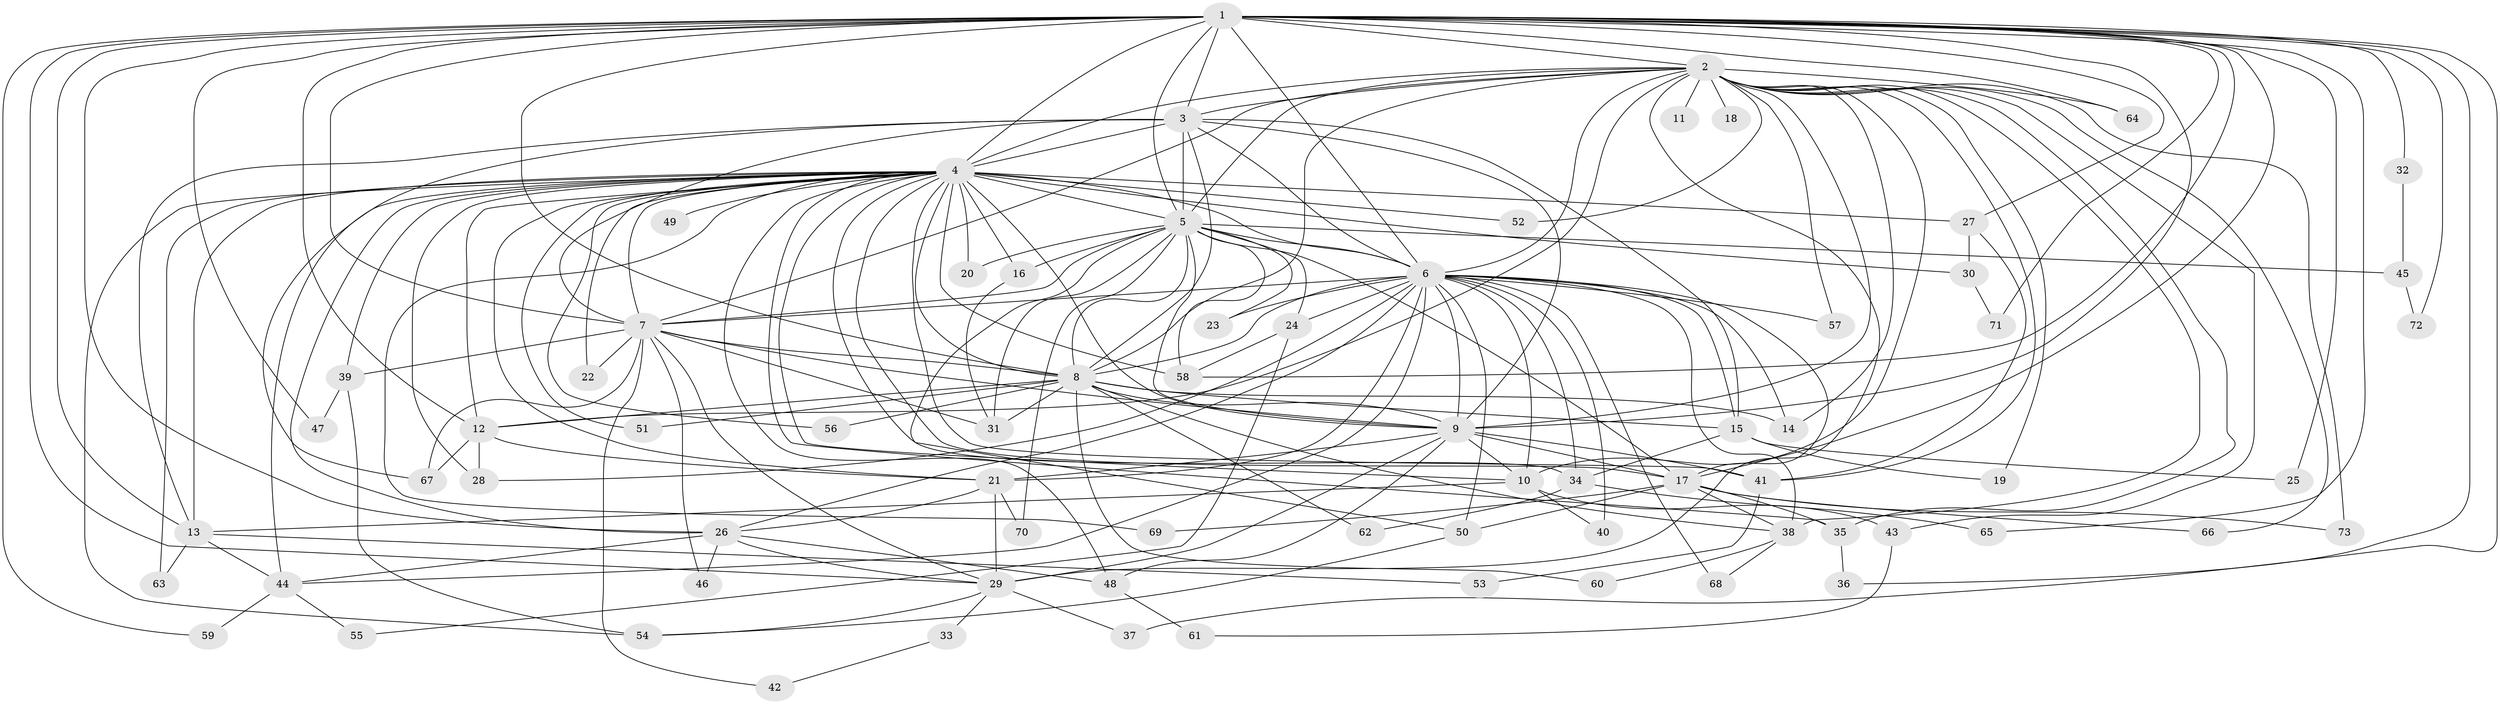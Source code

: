 // original degree distribution, {33: 0.006896551724137931, 31: 0.006896551724137931, 14: 0.006896551724137931, 30: 0.006896551724137931, 21: 0.006896551724137931, 27: 0.006896551724137931, 20: 0.006896551724137931, 22: 0.006896551724137931, 23: 0.006896551724137931, 26: 0.006896551724137931, 5: 0.06896551724137931, 2: 0.5517241379310345, 3: 0.19310344827586207, 8: 0.013793103448275862, 4: 0.06206896551724138, 6: 0.034482758620689655, 7: 0.006896551724137931}
// Generated by graph-tools (version 1.1) at 2025/34/03/09/25 02:34:51]
// undirected, 73 vertices, 196 edges
graph export_dot {
graph [start="1"]
  node [color=gray90,style=filled];
  1;
  2;
  3;
  4;
  5;
  6;
  7;
  8;
  9;
  10;
  11;
  12;
  13;
  14;
  15;
  16;
  17;
  18;
  19;
  20;
  21;
  22;
  23;
  24;
  25;
  26;
  27;
  28;
  29;
  30;
  31;
  32;
  33;
  34;
  35;
  36;
  37;
  38;
  39;
  40;
  41;
  42;
  43;
  44;
  45;
  46;
  47;
  48;
  49;
  50;
  51;
  52;
  53;
  54;
  55;
  56;
  57;
  58;
  59;
  60;
  61;
  62;
  63;
  64;
  65;
  66;
  67;
  68;
  69;
  70;
  71;
  72;
  73;
  1 -- 2 [weight=1.0];
  1 -- 3 [weight=2.0];
  1 -- 4 [weight=3.0];
  1 -- 5 [weight=1.0];
  1 -- 6 [weight=2.0];
  1 -- 7 [weight=1.0];
  1 -- 8 [weight=1.0];
  1 -- 9 [weight=1.0];
  1 -- 12 [weight=2.0];
  1 -- 13 [weight=1.0];
  1 -- 17 [weight=2.0];
  1 -- 25 [weight=1.0];
  1 -- 26 [weight=1.0];
  1 -- 27 [weight=1.0];
  1 -- 29 [weight=1.0];
  1 -- 32 [weight=1.0];
  1 -- 36 [weight=2.0];
  1 -- 37 [weight=1.0];
  1 -- 47 [weight=1.0];
  1 -- 58 [weight=1.0];
  1 -- 59 [weight=1.0];
  1 -- 64 [weight=1.0];
  1 -- 65 [weight=1.0];
  1 -- 71 [weight=1.0];
  1 -- 72 [weight=1.0];
  2 -- 3 [weight=2.0];
  2 -- 4 [weight=2.0];
  2 -- 5 [weight=1.0];
  2 -- 6 [weight=3.0];
  2 -- 7 [weight=2.0];
  2 -- 8 [weight=2.0];
  2 -- 9 [weight=1.0];
  2 -- 10 [weight=1.0];
  2 -- 11 [weight=1.0];
  2 -- 12 [weight=1.0];
  2 -- 14 [weight=1.0];
  2 -- 18 [weight=1.0];
  2 -- 19 [weight=1.0];
  2 -- 29 [weight=1.0];
  2 -- 35 [weight=1.0];
  2 -- 38 [weight=2.0];
  2 -- 41 [weight=1.0];
  2 -- 43 [weight=1.0];
  2 -- 52 [weight=2.0];
  2 -- 57 [weight=1.0];
  2 -- 64 [weight=1.0];
  2 -- 66 [weight=1.0];
  2 -- 73 [weight=1.0];
  3 -- 4 [weight=1.0];
  3 -- 5 [weight=1.0];
  3 -- 6 [weight=2.0];
  3 -- 7 [weight=2.0];
  3 -- 8 [weight=1.0];
  3 -- 9 [weight=1.0];
  3 -- 13 [weight=1.0];
  3 -- 15 [weight=1.0];
  3 -- 67 [weight=1.0];
  4 -- 5 [weight=2.0];
  4 -- 6 [weight=15.0];
  4 -- 7 [weight=1.0];
  4 -- 8 [weight=1.0];
  4 -- 9 [weight=1.0];
  4 -- 10 [weight=1.0];
  4 -- 12 [weight=2.0];
  4 -- 13 [weight=1.0];
  4 -- 16 [weight=1.0];
  4 -- 17 [weight=2.0];
  4 -- 20 [weight=1.0];
  4 -- 21 [weight=1.0];
  4 -- 22 [weight=2.0];
  4 -- 26 [weight=1.0];
  4 -- 27 [weight=1.0];
  4 -- 28 [weight=2.0];
  4 -- 30 [weight=1.0];
  4 -- 34 [weight=1.0];
  4 -- 35 [weight=2.0];
  4 -- 39 [weight=2.0];
  4 -- 41 [weight=1.0];
  4 -- 44 [weight=1.0];
  4 -- 48 [weight=1.0];
  4 -- 49 [weight=1.0];
  4 -- 51 [weight=1.0];
  4 -- 52 [weight=1.0];
  4 -- 54 [weight=2.0];
  4 -- 56 [weight=1.0];
  4 -- 58 [weight=1.0];
  4 -- 63 [weight=1.0];
  4 -- 69 [weight=1.0];
  5 -- 6 [weight=2.0];
  5 -- 7 [weight=2.0];
  5 -- 8 [weight=1.0];
  5 -- 9 [weight=1.0];
  5 -- 16 [weight=1.0];
  5 -- 17 [weight=1.0];
  5 -- 20 [weight=1.0];
  5 -- 23 [weight=1.0];
  5 -- 24 [weight=1.0];
  5 -- 31 [weight=1.0];
  5 -- 45 [weight=1.0];
  5 -- 50 [weight=1.0];
  5 -- 58 [weight=1.0];
  5 -- 70 [weight=1.0];
  6 -- 7 [weight=3.0];
  6 -- 8 [weight=2.0];
  6 -- 9 [weight=3.0];
  6 -- 10 [weight=1.0];
  6 -- 14 [weight=1.0];
  6 -- 15 [weight=1.0];
  6 -- 17 [weight=1.0];
  6 -- 21 [weight=1.0];
  6 -- 23 [weight=1.0];
  6 -- 24 [weight=1.0];
  6 -- 26 [weight=1.0];
  6 -- 28 [weight=1.0];
  6 -- 34 [weight=1.0];
  6 -- 38 [weight=1.0];
  6 -- 40 [weight=2.0];
  6 -- 44 [weight=1.0];
  6 -- 50 [weight=1.0];
  6 -- 57 [weight=1.0];
  6 -- 68 [weight=1.0];
  7 -- 8 [weight=1.0];
  7 -- 9 [weight=1.0];
  7 -- 22 [weight=1.0];
  7 -- 29 [weight=1.0];
  7 -- 31 [weight=1.0];
  7 -- 39 [weight=1.0];
  7 -- 42 [weight=1.0];
  7 -- 46 [weight=1.0];
  7 -- 67 [weight=1.0];
  8 -- 9 [weight=2.0];
  8 -- 12 [weight=2.0];
  8 -- 14 [weight=1.0];
  8 -- 15 [weight=1.0];
  8 -- 31 [weight=1.0];
  8 -- 38 [weight=1.0];
  8 -- 51 [weight=1.0];
  8 -- 56 [weight=1.0];
  8 -- 60 [weight=1.0];
  8 -- 62 [weight=1.0];
  9 -- 10 [weight=1.0];
  9 -- 17 [weight=8.0];
  9 -- 21 [weight=1.0];
  9 -- 29 [weight=1.0];
  9 -- 41 [weight=1.0];
  9 -- 48 [weight=1.0];
  10 -- 13 [weight=1.0];
  10 -- 40 [weight=1.0];
  10 -- 43 [weight=1.0];
  12 -- 21 [weight=1.0];
  12 -- 28 [weight=1.0];
  12 -- 67 [weight=1.0];
  13 -- 44 [weight=1.0];
  13 -- 53 [weight=1.0];
  13 -- 63 [weight=1.0];
  15 -- 19 [weight=1.0];
  15 -- 25 [weight=1.0];
  15 -- 34 [weight=1.0];
  16 -- 31 [weight=1.0];
  17 -- 35 [weight=1.0];
  17 -- 38 [weight=1.0];
  17 -- 50 [weight=1.0];
  17 -- 66 [weight=1.0];
  17 -- 69 [weight=1.0];
  17 -- 73 [weight=1.0];
  21 -- 26 [weight=1.0];
  21 -- 29 [weight=1.0];
  21 -- 70 [weight=1.0];
  24 -- 55 [weight=1.0];
  24 -- 58 [weight=1.0];
  26 -- 29 [weight=1.0];
  26 -- 44 [weight=1.0];
  26 -- 46 [weight=1.0];
  26 -- 48 [weight=1.0];
  27 -- 30 [weight=1.0];
  27 -- 41 [weight=1.0];
  29 -- 33 [weight=1.0];
  29 -- 37 [weight=1.0];
  29 -- 54 [weight=1.0];
  30 -- 71 [weight=1.0];
  32 -- 45 [weight=1.0];
  33 -- 42 [weight=1.0];
  34 -- 62 [weight=1.0];
  34 -- 65 [weight=1.0];
  35 -- 36 [weight=2.0];
  38 -- 60 [weight=1.0];
  38 -- 68 [weight=1.0];
  39 -- 47 [weight=1.0];
  39 -- 54 [weight=1.0];
  41 -- 53 [weight=1.0];
  43 -- 61 [weight=1.0];
  44 -- 55 [weight=1.0];
  44 -- 59 [weight=1.0];
  45 -- 72 [weight=1.0];
  48 -- 61 [weight=1.0];
  50 -- 54 [weight=1.0];
}
